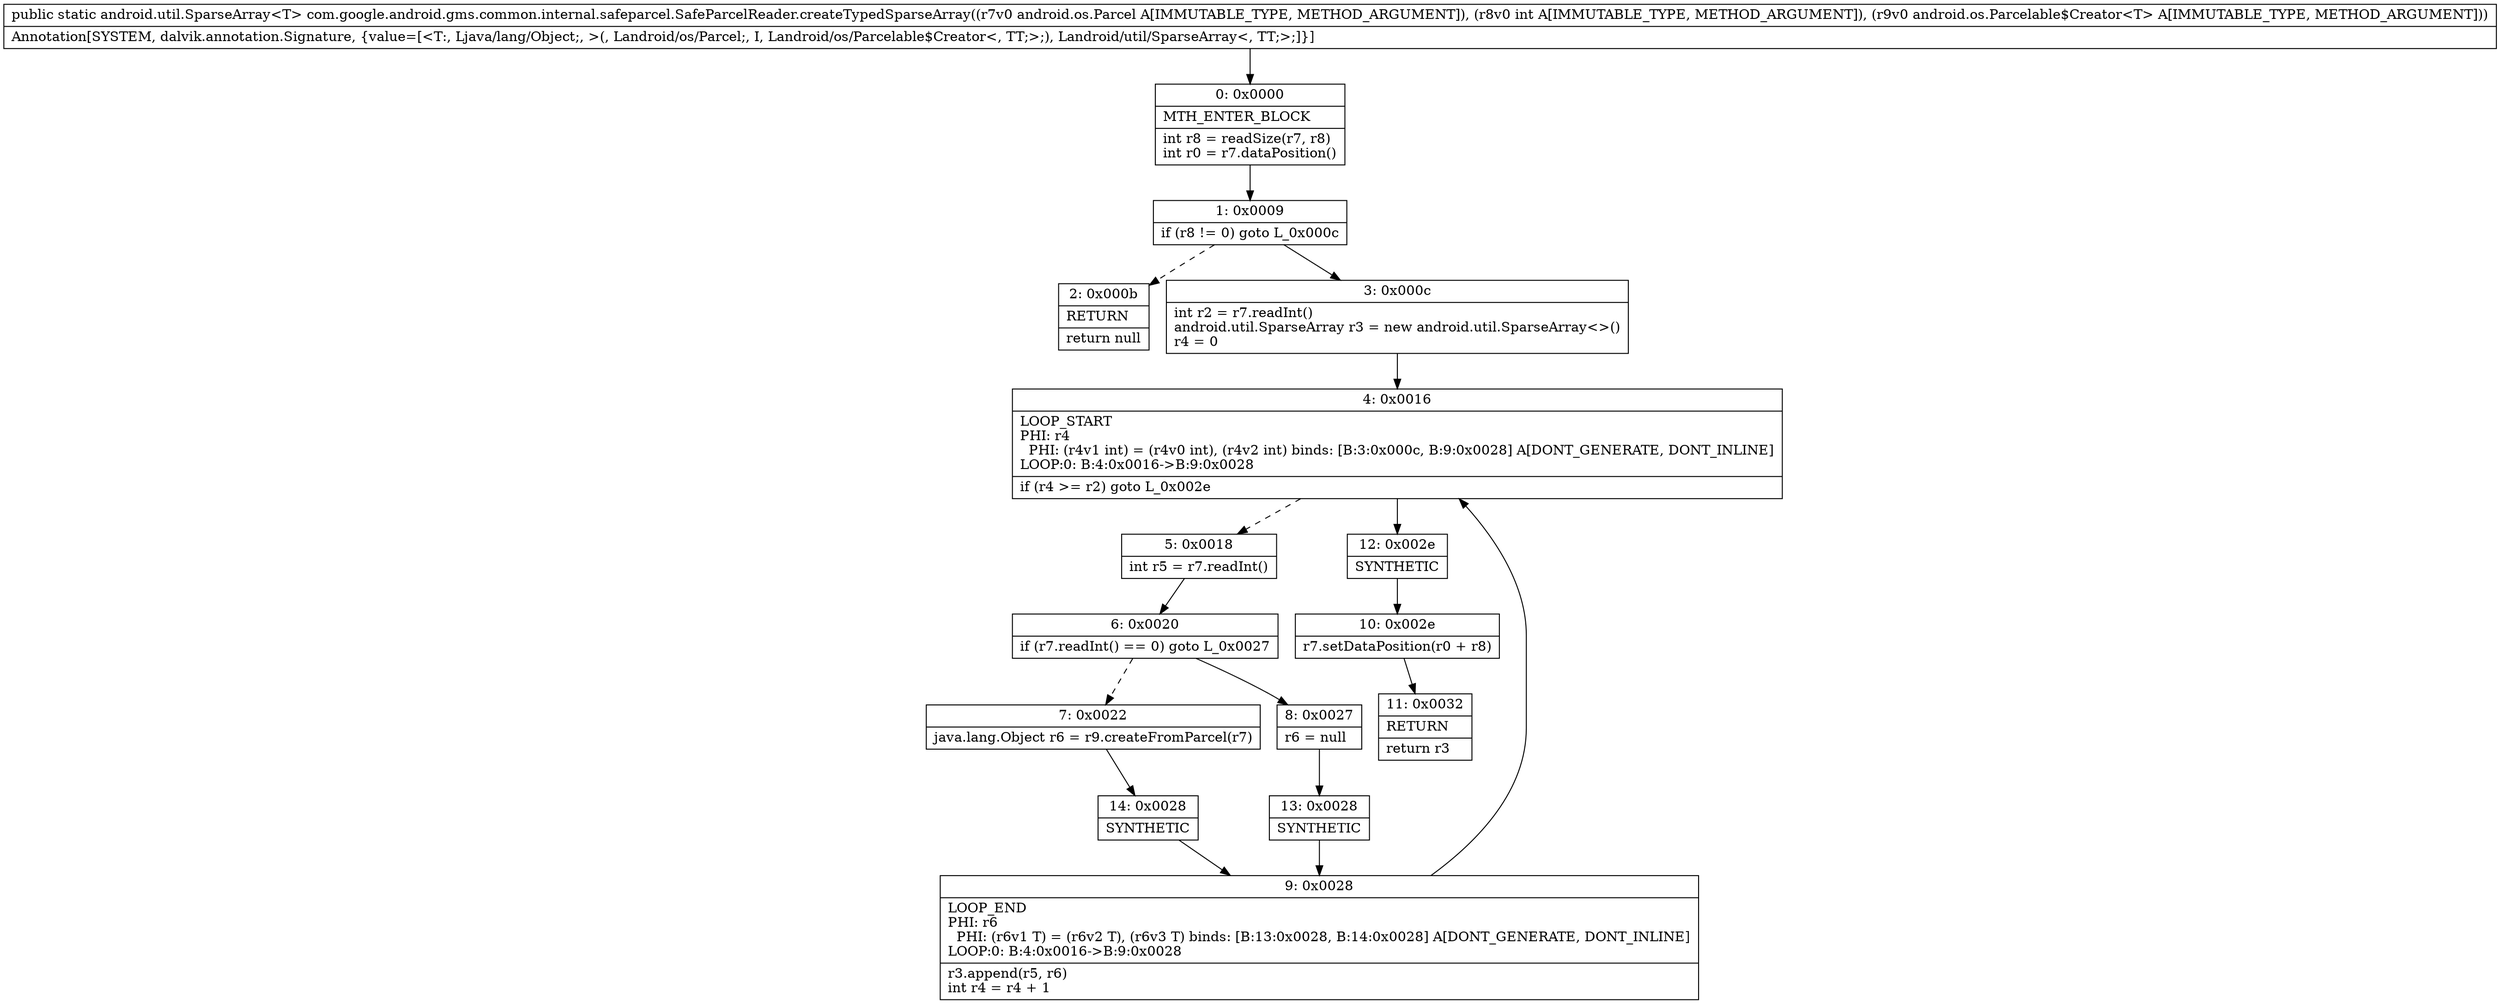 digraph "CFG forcom.google.android.gms.common.internal.safeparcel.SafeParcelReader.createTypedSparseArray(Landroid\/os\/Parcel;ILandroid\/os\/Parcelable$Creator;)Landroid\/util\/SparseArray;" {
Node_0 [shape=record,label="{0\:\ 0x0000|MTH_ENTER_BLOCK\l|int r8 = readSize(r7, r8)\lint r0 = r7.dataPosition()\l}"];
Node_1 [shape=record,label="{1\:\ 0x0009|if (r8 != 0) goto L_0x000c\l}"];
Node_2 [shape=record,label="{2\:\ 0x000b|RETURN\l|return null\l}"];
Node_3 [shape=record,label="{3\:\ 0x000c|int r2 = r7.readInt()\landroid.util.SparseArray r3 = new android.util.SparseArray\<\>()\lr4 = 0\l}"];
Node_4 [shape=record,label="{4\:\ 0x0016|LOOP_START\lPHI: r4 \l  PHI: (r4v1 int) = (r4v0 int), (r4v2 int) binds: [B:3:0x000c, B:9:0x0028] A[DONT_GENERATE, DONT_INLINE]\lLOOP:0: B:4:0x0016\-\>B:9:0x0028\l|if (r4 \>= r2) goto L_0x002e\l}"];
Node_5 [shape=record,label="{5\:\ 0x0018|int r5 = r7.readInt()\l}"];
Node_6 [shape=record,label="{6\:\ 0x0020|if (r7.readInt() == 0) goto L_0x0027\l}"];
Node_7 [shape=record,label="{7\:\ 0x0022|java.lang.Object r6 = r9.createFromParcel(r7)\l}"];
Node_8 [shape=record,label="{8\:\ 0x0027|r6 = null\l}"];
Node_9 [shape=record,label="{9\:\ 0x0028|LOOP_END\lPHI: r6 \l  PHI: (r6v1 T) = (r6v2 T), (r6v3 T) binds: [B:13:0x0028, B:14:0x0028] A[DONT_GENERATE, DONT_INLINE]\lLOOP:0: B:4:0x0016\-\>B:9:0x0028\l|r3.append(r5, r6)\lint r4 = r4 + 1\l}"];
Node_10 [shape=record,label="{10\:\ 0x002e|r7.setDataPosition(r0 + r8)\l}"];
Node_11 [shape=record,label="{11\:\ 0x0032|RETURN\l|return r3\l}"];
Node_12 [shape=record,label="{12\:\ 0x002e|SYNTHETIC\l}"];
Node_13 [shape=record,label="{13\:\ 0x0028|SYNTHETIC\l}"];
Node_14 [shape=record,label="{14\:\ 0x0028|SYNTHETIC\l}"];
MethodNode[shape=record,label="{public static android.util.SparseArray\<T\> com.google.android.gms.common.internal.safeparcel.SafeParcelReader.createTypedSparseArray((r7v0 android.os.Parcel A[IMMUTABLE_TYPE, METHOD_ARGUMENT]), (r8v0 int A[IMMUTABLE_TYPE, METHOD_ARGUMENT]), (r9v0 android.os.Parcelable$Creator\<T\> A[IMMUTABLE_TYPE, METHOD_ARGUMENT]))  | Annotation[SYSTEM, dalvik.annotation.Signature, \{value=[\<T:, Ljava\/lang\/Object;, \>(, Landroid\/os\/Parcel;, I, Landroid\/os\/Parcelable$Creator\<, TT;\>;), Landroid\/util\/SparseArray\<, TT;\>;]\}]\l}"];
MethodNode -> Node_0;
Node_0 -> Node_1;
Node_1 -> Node_2[style=dashed];
Node_1 -> Node_3;
Node_3 -> Node_4;
Node_4 -> Node_5[style=dashed];
Node_4 -> Node_12;
Node_5 -> Node_6;
Node_6 -> Node_7[style=dashed];
Node_6 -> Node_8;
Node_7 -> Node_14;
Node_8 -> Node_13;
Node_9 -> Node_4;
Node_10 -> Node_11;
Node_12 -> Node_10;
Node_13 -> Node_9;
Node_14 -> Node_9;
}

